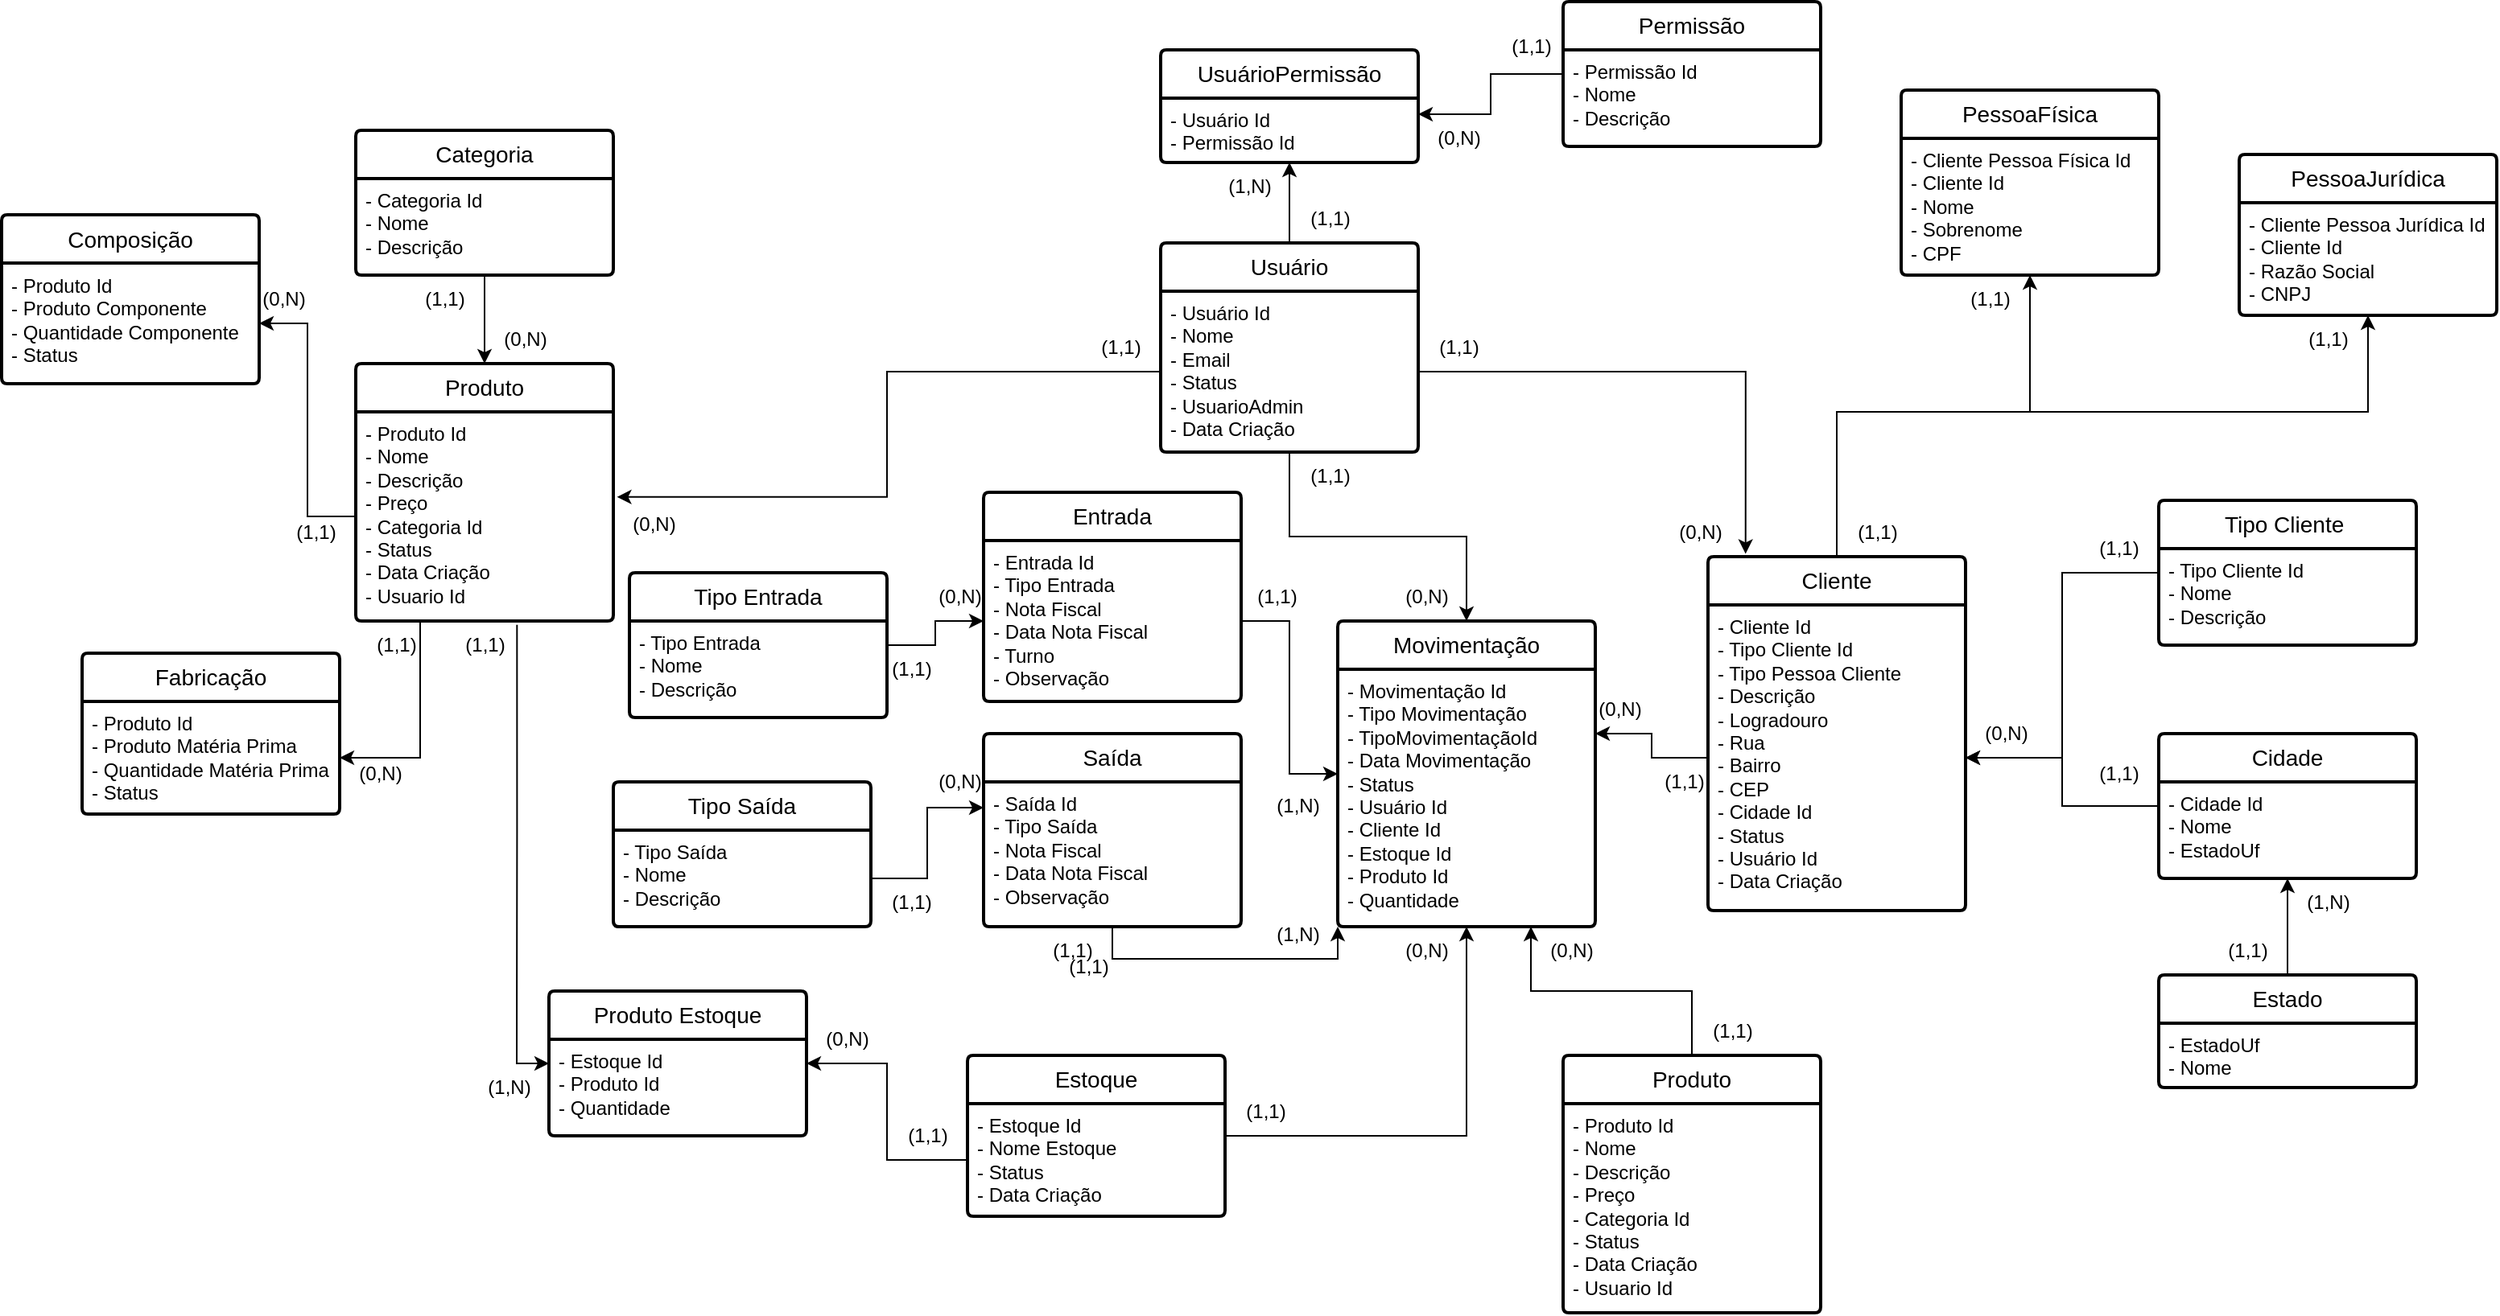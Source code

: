 <mxfile version="24.8.6">
  <diagram name="Página-1" id="4eZlmuM-PPHnIgkoYzvH">
    <mxGraphModel dx="1972" dy="869" grid="1" gridSize="10" guides="1" tooltips="1" connect="1" arrows="1" fold="1" page="1" pageScale="1" pageWidth="827" pageHeight="1169" math="0" shadow="0">
      <root>
        <mxCell id="0" />
        <mxCell id="1" parent="0" />
        <mxCell id="MiiJvJFt_deXrNNMKZHA-14" style="edgeStyle=orthogonalEdgeStyle;rounded=0;orthogonalLoop=1;jettySize=auto;html=1;" parent="1" source="nHZGqctwkZ7mky7nG77i-6" edge="1">
          <mxGeometry relative="1" as="geometry">
            <mxPoint x="810.0" y="145" as="targetPoint" />
          </mxGeometry>
        </mxCell>
        <mxCell id="nHZGqctwkZ7mky7nG77i-6" value="Usuário" style="swimlane;childLayout=stackLayout;horizontal=1;startSize=30;horizontalStack=0;rounded=1;fontSize=14;fontStyle=0;strokeWidth=2;resizeParent=0;resizeLast=1;shadow=0;dashed=0;align=center;arcSize=4;whiteSpace=wrap;html=1;" parent="1" vertex="1">
          <mxGeometry x="730" y="195" width="160" height="130" as="geometry" />
        </mxCell>
        <mxCell id="nHZGqctwkZ7mky7nG77i-7" value="- Usuário Id&lt;div&gt;- Nome&lt;/div&gt;&lt;div&gt;- Email&lt;/div&gt;&lt;div&gt;- Status&lt;/div&gt;&lt;div&gt;- UsuarioAdmin&lt;/div&gt;&lt;div&gt;- Data Criação&lt;/div&gt;" style="align=left;strokeColor=none;fillColor=none;spacingLeft=4;fontSize=12;verticalAlign=top;resizable=0;rotatable=0;part=1;html=1;" parent="nHZGqctwkZ7mky7nG77i-6" vertex="1">
          <mxGeometry y="30" width="160" height="100" as="geometry" />
        </mxCell>
        <mxCell id="MiiJvJFt_deXrNNMKZHA-13" style="edgeStyle=orthogonalEdgeStyle;rounded=0;orthogonalLoop=1;jettySize=auto;html=1;entryX=1;entryY=0.25;entryDx=0;entryDy=0;" parent="1" source="nHZGqctwkZ7mky7nG77i-13" target="nHZGqctwkZ7mky7nG77i-16" edge="1">
          <mxGeometry relative="1" as="geometry" />
        </mxCell>
        <mxCell id="nHZGqctwkZ7mky7nG77i-13" value="Permissão" style="swimlane;childLayout=stackLayout;horizontal=1;startSize=30;horizontalStack=0;rounded=1;fontSize=14;fontStyle=0;strokeWidth=2;resizeParent=0;resizeLast=1;shadow=0;dashed=0;align=center;arcSize=4;whiteSpace=wrap;html=1;" parent="1" vertex="1">
          <mxGeometry x="980" y="45" width="160" height="90" as="geometry" />
        </mxCell>
        <mxCell id="nHZGqctwkZ7mky7nG77i-14" value="- Permissão Id&lt;div&gt;- Nome&lt;/div&gt;&lt;div&gt;- Descrição&lt;/div&gt;" style="align=left;strokeColor=none;fillColor=none;spacingLeft=4;fontSize=12;verticalAlign=top;resizable=0;rotatable=0;part=1;html=1;" parent="nHZGqctwkZ7mky7nG77i-13" vertex="1">
          <mxGeometry y="30" width="160" height="60" as="geometry" />
        </mxCell>
        <mxCell id="nHZGqctwkZ7mky7nG77i-15" value="UsuárioPermissão" style="swimlane;childLayout=stackLayout;horizontal=1;startSize=30;horizontalStack=0;rounded=1;fontSize=14;fontStyle=0;strokeWidth=2;resizeParent=0;resizeLast=1;shadow=0;dashed=0;align=center;arcSize=4;whiteSpace=wrap;html=1;" parent="1" vertex="1">
          <mxGeometry x="730" y="75" width="160" height="70" as="geometry" />
        </mxCell>
        <mxCell id="nHZGqctwkZ7mky7nG77i-16" value="- Usuário Id&lt;div&gt;- Permissão Id&lt;/div&gt;" style="align=left;strokeColor=none;fillColor=none;spacingLeft=4;fontSize=12;verticalAlign=top;resizable=0;rotatable=0;part=1;html=1;" parent="nHZGqctwkZ7mky7nG77i-15" vertex="1">
          <mxGeometry y="30" width="160" height="40" as="geometry" />
        </mxCell>
        <mxCell id="kpnIY2pOmSA7c2ydr2NN-3" value="" style="edgeStyle=orthogonalEdgeStyle;rounded=0;orthogonalLoop=1;jettySize=auto;html=1;" edge="1" parent="1" source="nHZGqctwkZ7mky7nG77i-20" target="kpnIY2pOmSA7c2ydr2NN-1">
          <mxGeometry relative="1" as="geometry">
            <Array as="points">
              <mxPoint x="1150" y="300" />
              <mxPoint x="1270" y="300" />
            </Array>
          </mxGeometry>
        </mxCell>
        <mxCell id="kpnIY2pOmSA7c2ydr2NN-7" style="edgeStyle=orthogonalEdgeStyle;rounded=0;orthogonalLoop=1;jettySize=auto;html=1;exitX=0.5;exitY=0;exitDx=0;exitDy=0;" edge="1" parent="1" source="nHZGqctwkZ7mky7nG77i-20" target="kpnIY2pOmSA7c2ydr2NN-6">
          <mxGeometry relative="1" as="geometry">
            <Array as="points">
              <mxPoint x="1150" y="300" />
              <mxPoint x="1480" y="300" />
            </Array>
          </mxGeometry>
        </mxCell>
        <mxCell id="nHZGqctwkZ7mky7nG77i-20" value="Cliente" style="swimlane;childLayout=stackLayout;horizontal=1;startSize=30;horizontalStack=0;rounded=1;fontSize=14;fontStyle=0;strokeWidth=2;resizeParent=0;resizeLast=1;shadow=0;dashed=0;align=center;arcSize=4;whiteSpace=wrap;html=1;" parent="1" vertex="1">
          <mxGeometry x="1070" y="390" width="160" height="220" as="geometry" />
        </mxCell>
        <mxCell id="nHZGqctwkZ7mky7nG77i-21" value="- Cliente Id&lt;div&gt;- Tipo Cliente Id&lt;div&gt;- Tipo Pessoa Cliente&lt;/div&gt;&lt;div&gt;- Descrição&lt;/div&gt;&lt;div&gt;- Logradouro&lt;/div&gt;&lt;div&gt;- Rua&lt;/div&gt;&lt;div&gt;- Bairro&lt;/div&gt;&lt;div&gt;- CEP&lt;/div&gt;&lt;div&gt;- Cidade Id&lt;/div&gt;&lt;div&gt;- Status&lt;/div&gt;&lt;div&gt;- Usuário Id&lt;/div&gt;&lt;div&gt;&lt;span style=&quot;background-color: initial;&quot;&gt;- Data Criação&lt;/span&gt;&amp;nbsp;&lt;/div&gt;&lt;div&gt;&lt;br&gt;&lt;/div&gt;&lt;/div&gt;" style="align=left;strokeColor=none;fillColor=none;spacingLeft=4;fontSize=12;verticalAlign=top;resizable=0;rotatable=0;part=1;html=1;" parent="nHZGqctwkZ7mky7nG77i-20" vertex="1">
          <mxGeometry y="30" width="160" height="190" as="geometry" />
        </mxCell>
        <mxCell id="QyyUy4oXN8FV1IVaJ9Bp-29" style="edgeStyle=orthogonalEdgeStyle;rounded=0;orthogonalLoop=1;jettySize=auto;html=1;entryX=1;entryY=0.5;entryDx=0;entryDy=0;" parent="1" source="nHZGqctwkZ7mky7nG77i-23" target="nHZGqctwkZ7mky7nG77i-21" edge="1">
          <mxGeometry relative="1" as="geometry" />
        </mxCell>
        <mxCell id="nHZGqctwkZ7mky7nG77i-23" value="Tipo Cliente&amp;nbsp;" style="swimlane;childLayout=stackLayout;horizontal=1;startSize=30;horizontalStack=0;rounded=1;fontSize=14;fontStyle=0;strokeWidth=2;resizeParent=0;resizeLast=1;shadow=0;dashed=0;align=center;arcSize=4;whiteSpace=wrap;html=1;" parent="1" vertex="1">
          <mxGeometry x="1350" y="355" width="160" height="90" as="geometry" />
        </mxCell>
        <mxCell id="nHZGqctwkZ7mky7nG77i-24" value="- Tipo Cliente Id&lt;div&gt;- Nome&lt;/div&gt;&lt;div&gt;- Descrição&lt;/div&gt;" style="align=left;strokeColor=none;fillColor=none;spacingLeft=4;fontSize=12;verticalAlign=top;resizable=0;rotatable=0;part=1;html=1;" parent="nHZGqctwkZ7mky7nG77i-23" vertex="1">
          <mxGeometry y="30" width="160" height="60" as="geometry" />
        </mxCell>
        <mxCell id="MiiJvJFt_deXrNNMKZHA-29" style="edgeStyle=orthogonalEdgeStyle;rounded=0;orthogonalLoop=1;jettySize=auto;html=1;entryX=1;entryY=0.5;entryDx=0;entryDy=0;" parent="1" source="nHZGqctwkZ7mky7nG77i-26" target="nHZGqctwkZ7mky7nG77i-21" edge="1">
          <mxGeometry relative="1" as="geometry" />
        </mxCell>
        <mxCell id="nHZGqctwkZ7mky7nG77i-26" value="Cidade" style="swimlane;childLayout=stackLayout;horizontal=1;startSize=30;horizontalStack=0;rounded=1;fontSize=14;fontStyle=0;strokeWidth=2;resizeParent=0;resizeLast=1;shadow=0;dashed=0;align=center;arcSize=4;whiteSpace=wrap;html=1;" parent="1" vertex="1">
          <mxGeometry x="1350" y="500" width="160" height="90" as="geometry" />
        </mxCell>
        <mxCell id="nHZGqctwkZ7mky7nG77i-27" value="- Cidade Id&lt;div&gt;- Nome&lt;/div&gt;&lt;div&gt;- EstadoUf&lt;/div&gt;" style="align=left;strokeColor=none;fillColor=none;spacingLeft=4;fontSize=12;verticalAlign=top;resizable=0;rotatable=0;part=1;html=1;" parent="nHZGqctwkZ7mky7nG77i-26" vertex="1">
          <mxGeometry y="30" width="160" height="60" as="geometry" />
        </mxCell>
        <mxCell id="MiiJvJFt_deXrNNMKZHA-31" style="edgeStyle=orthogonalEdgeStyle;rounded=0;orthogonalLoop=1;jettySize=auto;html=1;entryX=0.5;entryY=1;entryDx=0;entryDy=0;" parent="1" source="nHZGqctwkZ7mky7nG77i-31" target="nHZGqctwkZ7mky7nG77i-27" edge="1">
          <mxGeometry relative="1" as="geometry" />
        </mxCell>
        <mxCell id="nHZGqctwkZ7mky7nG77i-31" value="Estado" style="swimlane;childLayout=stackLayout;horizontal=1;startSize=30;horizontalStack=0;rounded=1;fontSize=14;fontStyle=0;strokeWidth=2;resizeParent=0;resizeLast=1;shadow=0;dashed=0;align=center;arcSize=4;whiteSpace=wrap;html=1;" parent="1" vertex="1">
          <mxGeometry x="1350" y="650" width="160" height="70" as="geometry" />
        </mxCell>
        <mxCell id="nHZGqctwkZ7mky7nG77i-32" value="- EstadoUf&lt;div&gt;- Nome&lt;/div&gt;" style="align=left;strokeColor=none;fillColor=none;spacingLeft=4;fontSize=12;verticalAlign=top;resizable=0;rotatable=0;part=1;html=1;" parent="nHZGqctwkZ7mky7nG77i-31" vertex="1">
          <mxGeometry y="30" width="160" height="40" as="geometry" />
        </mxCell>
        <mxCell id="nHZGqctwkZ7mky7nG77i-35" value="Produto" style="swimlane;childLayout=stackLayout;horizontal=1;startSize=30;horizontalStack=0;rounded=1;fontSize=14;fontStyle=0;strokeWidth=2;resizeParent=0;resizeLast=1;shadow=0;dashed=0;align=center;arcSize=4;whiteSpace=wrap;html=1;" parent="1" vertex="1">
          <mxGeometry x="230" y="270" width="160" height="160" as="geometry" />
        </mxCell>
        <mxCell id="nHZGqctwkZ7mky7nG77i-36" value="- Produto Id&lt;div&gt;- Nome&lt;/div&gt;&lt;div&gt;- Descrição&lt;/div&gt;&lt;div&gt;- Preço&lt;/div&gt;&lt;div&gt;- Categoria Id&lt;/div&gt;&lt;div&gt;- Status&lt;/div&gt;&lt;div&gt;- Data Criação&lt;/div&gt;&lt;div&gt;- Usuario Id&lt;/div&gt;" style="align=left;strokeColor=none;fillColor=none;spacingLeft=4;fontSize=12;verticalAlign=top;resizable=0;rotatable=0;part=1;html=1;" parent="nHZGqctwkZ7mky7nG77i-35" vertex="1">
          <mxGeometry y="30" width="160" height="130" as="geometry" />
        </mxCell>
        <mxCell id="nHZGqctwkZ7mky7nG77i-41" value="Categoria" style="swimlane;childLayout=stackLayout;horizontal=1;startSize=30;horizontalStack=0;rounded=1;fontSize=14;fontStyle=0;strokeWidth=2;resizeParent=0;resizeLast=1;shadow=0;dashed=0;align=center;arcSize=4;whiteSpace=wrap;html=1;" parent="1" vertex="1">
          <mxGeometry x="230" y="125" width="160" height="90" as="geometry" />
        </mxCell>
        <mxCell id="nHZGqctwkZ7mky7nG77i-42" value="- Categoria Id&lt;div&gt;- Nome&lt;/div&gt;&lt;div&gt;- Descrição&lt;/div&gt;" style="align=left;strokeColor=none;fillColor=none;spacingLeft=4;fontSize=12;verticalAlign=top;resizable=0;rotatable=0;part=1;html=1;" parent="nHZGqctwkZ7mky7nG77i-41" vertex="1">
          <mxGeometry y="30" width="160" height="60" as="geometry" />
        </mxCell>
        <mxCell id="nHZGqctwkZ7mky7nG77i-45" value="Fabricação" style="swimlane;childLayout=stackLayout;horizontal=1;startSize=30;horizontalStack=0;rounded=1;fontSize=14;fontStyle=0;strokeWidth=2;resizeParent=0;resizeLast=1;shadow=0;dashed=0;align=center;arcSize=4;whiteSpace=wrap;html=1;" parent="1" vertex="1">
          <mxGeometry x="60" y="450" width="160" height="100" as="geometry" />
        </mxCell>
        <mxCell id="nHZGqctwkZ7mky7nG77i-46" value="- Produto Id&lt;div&gt;- Produto Matéria Prima&amp;nbsp;&lt;/div&gt;&lt;div&gt;- Quantidade Matéria Prima&lt;/div&gt;&lt;div&gt;- Status&lt;/div&gt;" style="align=left;strokeColor=none;fillColor=none;spacingLeft=4;fontSize=12;verticalAlign=top;resizable=0;rotatable=0;part=1;html=1;" parent="nHZGqctwkZ7mky7nG77i-45" vertex="1">
          <mxGeometry y="30" width="160" height="70" as="geometry" />
        </mxCell>
        <mxCell id="nHZGqctwkZ7mky7nG77i-49" value="Composição" style="swimlane;childLayout=stackLayout;horizontal=1;startSize=30;horizontalStack=0;rounded=1;fontSize=14;fontStyle=0;strokeWidth=2;resizeParent=0;resizeLast=1;shadow=0;dashed=0;align=center;arcSize=4;whiteSpace=wrap;html=1;" parent="1" vertex="1">
          <mxGeometry x="10" y="177.5" width="160" height="105" as="geometry" />
        </mxCell>
        <mxCell id="nHZGqctwkZ7mky7nG77i-50" value="- Produto Id&lt;div&gt;- Produto Componente&lt;/div&gt;&lt;div&gt;- Quantidade Componente&lt;/div&gt;&lt;div&gt;- Status&lt;/div&gt;" style="align=left;strokeColor=none;fillColor=none;spacingLeft=4;fontSize=12;verticalAlign=top;resizable=0;rotatable=0;part=1;html=1;" parent="nHZGqctwkZ7mky7nG77i-49" vertex="1">
          <mxGeometry y="30" width="160" height="75" as="geometry" />
        </mxCell>
        <mxCell id="nHZGqctwkZ7mky7nG77i-54" value="Entrada" style="swimlane;childLayout=stackLayout;horizontal=1;startSize=30;horizontalStack=0;rounded=1;fontSize=14;fontStyle=0;strokeWidth=2;resizeParent=0;resizeLast=1;shadow=0;dashed=0;align=center;arcSize=4;whiteSpace=wrap;html=1;" parent="1" vertex="1">
          <mxGeometry x="620" y="350" width="160" height="130" as="geometry" />
        </mxCell>
        <mxCell id="nHZGqctwkZ7mky7nG77i-55" value="- Entrada Id&lt;div&gt;- Tipo Entrada&lt;/div&gt;&lt;div&gt;- Nota Fiscal&lt;/div&gt;&lt;div&gt;- Data Nota Fiscal&lt;/div&gt;&lt;div&gt;- Turno&lt;/div&gt;&lt;div&gt;- Observação&lt;/div&gt;" style="align=left;strokeColor=none;fillColor=none;spacingLeft=4;fontSize=12;verticalAlign=top;resizable=0;rotatable=0;part=1;html=1;" parent="nHZGqctwkZ7mky7nG77i-54" vertex="1">
          <mxGeometry y="30" width="160" height="100" as="geometry" />
        </mxCell>
        <mxCell id="nHZGqctwkZ7mky7nG77i-57" value="Saída" style="swimlane;childLayout=stackLayout;horizontal=1;startSize=30;horizontalStack=0;rounded=1;fontSize=14;fontStyle=0;strokeWidth=2;resizeParent=0;resizeLast=1;shadow=0;dashed=0;align=center;arcSize=4;whiteSpace=wrap;html=1;" parent="1" vertex="1">
          <mxGeometry x="620" y="500" width="160" height="120" as="geometry" />
        </mxCell>
        <mxCell id="nHZGqctwkZ7mky7nG77i-58" value="- Saída Id&lt;div&gt;- Tipo Saída&lt;/div&gt;&lt;div&gt;- Nota Fiscal&lt;/div&gt;&lt;div&gt;- Data Nota Fiscal&lt;/div&gt;&lt;div&gt;- Observação&lt;/div&gt;" style="align=left;strokeColor=none;fillColor=none;spacingLeft=4;fontSize=12;verticalAlign=top;resizable=0;rotatable=0;part=1;html=1;" parent="nHZGqctwkZ7mky7nG77i-57" vertex="1">
          <mxGeometry y="30" width="160" height="90" as="geometry" />
        </mxCell>
        <mxCell id="MiiJvJFt_deXrNNMKZHA-20" style="edgeStyle=orthogonalEdgeStyle;rounded=0;orthogonalLoop=1;jettySize=auto;html=1;" parent="1" source="nHZGqctwkZ7mky7nG77i-60" target="nHZGqctwkZ7mky7nG77i-55" edge="1">
          <mxGeometry relative="1" as="geometry" />
        </mxCell>
        <mxCell id="nHZGqctwkZ7mky7nG77i-60" value="Tipo Entrada" style="swimlane;childLayout=stackLayout;horizontal=1;startSize=30;horizontalStack=0;rounded=1;fontSize=14;fontStyle=0;strokeWidth=2;resizeParent=0;resizeLast=1;shadow=0;dashed=0;align=center;arcSize=4;whiteSpace=wrap;html=1;" parent="1" vertex="1">
          <mxGeometry x="400" y="400" width="160" height="90" as="geometry" />
        </mxCell>
        <mxCell id="nHZGqctwkZ7mky7nG77i-61" value="- Tipo Entrada&lt;div&gt;- Nome&lt;/div&gt;&lt;div&gt;- Descrição&lt;/div&gt;" style="align=left;strokeColor=none;fillColor=none;spacingLeft=4;fontSize=12;verticalAlign=top;resizable=0;rotatable=0;part=1;html=1;" parent="nHZGqctwkZ7mky7nG77i-60" vertex="1">
          <mxGeometry y="30" width="160" height="60" as="geometry" />
        </mxCell>
        <mxCell id="nHZGqctwkZ7mky7nG77i-63" value="Tipo Saída" style="swimlane;childLayout=stackLayout;horizontal=1;startSize=30;horizontalStack=0;rounded=1;fontSize=14;fontStyle=0;strokeWidth=2;resizeParent=0;resizeLast=1;shadow=0;dashed=0;align=center;arcSize=4;whiteSpace=wrap;html=1;" parent="1" vertex="1">
          <mxGeometry x="390" y="530" width="160" height="90" as="geometry" />
        </mxCell>
        <mxCell id="nHZGqctwkZ7mky7nG77i-64" value="- Tipo Saída&lt;div&gt;- Nome&lt;/div&gt;&lt;div&gt;- Descrição&lt;/div&gt;" style="align=left;strokeColor=none;fillColor=none;spacingLeft=4;fontSize=12;verticalAlign=top;resizable=0;rotatable=0;part=1;html=1;" parent="nHZGqctwkZ7mky7nG77i-63" vertex="1">
          <mxGeometry y="30" width="160" height="60" as="geometry" />
        </mxCell>
        <mxCell id="nHZGqctwkZ7mky7nG77i-66" value="Movimentação" style="swimlane;childLayout=stackLayout;horizontal=1;startSize=30;horizontalStack=0;rounded=1;fontSize=14;fontStyle=0;strokeWidth=2;resizeParent=0;resizeLast=1;shadow=0;dashed=0;align=center;arcSize=4;whiteSpace=wrap;html=1;" parent="1" vertex="1">
          <mxGeometry x="840" y="430" width="160" height="190" as="geometry" />
        </mxCell>
        <mxCell id="nHZGqctwkZ7mky7nG77i-67" value="- Movimentação Id&lt;div&gt;- Tipo Movimentação&lt;/div&gt;&lt;div&gt;- TipoMovimentaçãoId&lt;/div&gt;&lt;div&gt;- Data Movimentação&lt;/div&gt;&lt;div&gt;- Status&lt;/div&gt;&lt;div&gt;- Usuário Id&lt;/div&gt;&lt;div&gt;- Cliente Id&lt;/div&gt;&lt;div&gt;- Estoque Id&lt;/div&gt;&lt;div&gt;- Produto Id&lt;/div&gt;&lt;div&gt;- Quantidade&lt;/div&gt;" style="align=left;strokeColor=none;fillColor=none;spacingLeft=4;fontSize=12;verticalAlign=top;resizable=0;rotatable=0;part=1;html=1;" parent="nHZGqctwkZ7mky7nG77i-66" vertex="1">
          <mxGeometry y="30" width="160" height="160" as="geometry" />
        </mxCell>
        <mxCell id="MiiJvJFt_deXrNNMKZHA-10" style="edgeStyle=orthogonalEdgeStyle;rounded=0;orthogonalLoop=1;jettySize=auto;html=1;entryX=0.5;entryY=1;entryDx=0;entryDy=0;" parent="1" source="QyyUy4oXN8FV1IVaJ9Bp-1" target="nHZGqctwkZ7mky7nG77i-67" edge="1">
          <mxGeometry relative="1" as="geometry" />
        </mxCell>
        <mxCell id="QyyUy4oXN8FV1IVaJ9Bp-1" value="Estoque" style="swimlane;childLayout=stackLayout;horizontal=1;startSize=30;horizontalStack=0;rounded=1;fontSize=14;fontStyle=0;strokeWidth=2;resizeParent=0;resizeLast=1;shadow=0;dashed=0;align=center;arcSize=4;whiteSpace=wrap;html=1;" parent="1" vertex="1">
          <mxGeometry x="610" y="700" width="160" height="100" as="geometry" />
        </mxCell>
        <mxCell id="QyyUy4oXN8FV1IVaJ9Bp-2" value="- Estoque Id&lt;div&gt;- Nome Estoque&lt;/div&gt;&lt;div&gt;- Status&lt;/div&gt;&lt;div&gt;- Data Criação&lt;/div&gt;" style="align=left;strokeColor=none;fillColor=none;spacingLeft=4;fontSize=12;verticalAlign=top;resizable=0;rotatable=0;part=1;html=1;" parent="QyyUy4oXN8FV1IVaJ9Bp-1" vertex="1">
          <mxGeometry y="30" width="160" height="70" as="geometry" />
        </mxCell>
        <mxCell id="QyyUy4oXN8FV1IVaJ9Bp-17" style="edgeStyle=orthogonalEdgeStyle;rounded=0;orthogonalLoop=1;jettySize=auto;html=1;entryX=0.146;entryY=-0.008;entryDx=0;entryDy=0;entryPerimeter=0;" parent="1" source="nHZGqctwkZ7mky7nG77i-7" target="nHZGqctwkZ7mky7nG77i-20" edge="1">
          <mxGeometry relative="1" as="geometry" />
        </mxCell>
        <mxCell id="QyyUy4oXN8FV1IVaJ9Bp-23" value="Produto Estoque" style="swimlane;childLayout=stackLayout;horizontal=1;startSize=30;horizontalStack=0;rounded=1;fontSize=14;fontStyle=0;strokeWidth=2;resizeParent=0;resizeLast=1;shadow=0;dashed=0;align=center;arcSize=4;whiteSpace=wrap;html=1;" parent="1" vertex="1">
          <mxGeometry x="350" y="660" width="160" height="90" as="geometry" />
        </mxCell>
        <mxCell id="QyyUy4oXN8FV1IVaJ9Bp-24" value="&lt;div&gt;&lt;span style=&quot;background-color: initial;&quot;&gt;- Estoque Id&lt;/span&gt;&lt;br&gt;&lt;/div&gt;&lt;div&gt;- Produto Id&lt;/div&gt;&lt;div&gt;- Quantidade&amp;nbsp;&lt;/div&gt;" style="align=left;strokeColor=none;fillColor=none;spacingLeft=4;fontSize=12;verticalAlign=top;resizable=0;rotatable=0;part=1;html=1;" parent="QyyUy4oXN8FV1IVaJ9Bp-23" vertex="1">
          <mxGeometry y="30" width="160" height="60" as="geometry" />
        </mxCell>
        <mxCell id="MiiJvJFt_deXrNNMKZHA-8" style="edgeStyle=orthogonalEdgeStyle;rounded=0;orthogonalLoop=1;jettySize=auto;html=1;" parent="1" source="nHZGqctwkZ7mky7nG77i-7" target="nHZGqctwkZ7mky7nG77i-66" edge="1">
          <mxGeometry relative="1" as="geometry" />
        </mxCell>
        <mxCell id="MiiJvJFt_deXrNNMKZHA-15" style="edgeStyle=orthogonalEdgeStyle;rounded=0;orthogonalLoop=1;jettySize=auto;html=1;entryX=0;entryY=0.5;entryDx=0;entryDy=0;" parent="1" source="nHZGqctwkZ7mky7nG77i-55" target="nHZGqctwkZ7mky7nG77i-66" edge="1">
          <mxGeometry relative="1" as="geometry" />
        </mxCell>
        <mxCell id="MiiJvJFt_deXrNNMKZHA-17" style="edgeStyle=orthogonalEdgeStyle;rounded=0;orthogonalLoop=1;jettySize=auto;html=1;entryX=0;entryY=1;entryDx=0;entryDy=0;exitX=0.5;exitY=1;exitDx=0;exitDy=0;" parent="1" source="nHZGqctwkZ7mky7nG77i-58" target="nHZGqctwkZ7mky7nG77i-67" edge="1">
          <mxGeometry relative="1" as="geometry" />
        </mxCell>
        <mxCell id="MiiJvJFt_deXrNNMKZHA-19" style="edgeStyle=orthogonalEdgeStyle;rounded=0;orthogonalLoop=1;jettySize=auto;html=1;entryX=0;entryY=0.178;entryDx=0;entryDy=0;entryPerimeter=0;" parent="1" source="nHZGqctwkZ7mky7nG77i-64" target="nHZGqctwkZ7mky7nG77i-58" edge="1">
          <mxGeometry relative="1" as="geometry" />
        </mxCell>
        <mxCell id="MiiJvJFt_deXrNNMKZHA-23" style="edgeStyle=orthogonalEdgeStyle;rounded=0;orthogonalLoop=1;jettySize=auto;html=1;entryX=1;entryY=0.25;entryDx=0;entryDy=0;" parent="1" source="QyyUy4oXN8FV1IVaJ9Bp-2" target="QyyUy4oXN8FV1IVaJ9Bp-24" edge="1">
          <mxGeometry relative="1" as="geometry" />
        </mxCell>
        <mxCell id="MiiJvJFt_deXrNNMKZHA-24" style="edgeStyle=orthogonalEdgeStyle;rounded=0;orthogonalLoop=1;jettySize=auto;html=1;entryX=0;entryY=0.25;entryDx=0;entryDy=0;exitX=0.626;exitY=1.018;exitDx=0;exitDy=0;exitPerimeter=0;" parent="1" source="nHZGqctwkZ7mky7nG77i-36" target="QyyUy4oXN8FV1IVaJ9Bp-24" edge="1">
          <mxGeometry relative="1" as="geometry" />
        </mxCell>
        <mxCell id="MiiJvJFt_deXrNNMKZHA-26" style="edgeStyle=orthogonalEdgeStyle;rounded=0;orthogonalLoop=1;jettySize=auto;html=1;" parent="1" source="nHZGqctwkZ7mky7nG77i-42" target="nHZGqctwkZ7mky7nG77i-35" edge="1">
          <mxGeometry relative="1" as="geometry" />
        </mxCell>
        <mxCell id="MiiJvJFt_deXrNNMKZHA-27" style="edgeStyle=orthogonalEdgeStyle;rounded=0;orthogonalLoop=1;jettySize=auto;html=1;entryX=1;entryY=0.5;entryDx=0;entryDy=0;" parent="1" source="nHZGqctwkZ7mky7nG77i-36" target="nHZGqctwkZ7mky7nG77i-50" edge="1">
          <mxGeometry relative="1" as="geometry" />
        </mxCell>
        <mxCell id="MiiJvJFt_deXrNNMKZHA-28" style="edgeStyle=orthogonalEdgeStyle;rounded=0;orthogonalLoop=1;jettySize=auto;html=1;entryX=1;entryY=0.5;entryDx=0;entryDy=0;exitX=0.25;exitY=1;exitDx=0;exitDy=0;" parent="1" source="nHZGqctwkZ7mky7nG77i-36" target="nHZGqctwkZ7mky7nG77i-46" edge="1">
          <mxGeometry relative="1" as="geometry">
            <mxPoint x="280" y="540" as="targetPoint" />
            <Array as="points">
              <mxPoint x="270" y="515" />
            </Array>
          </mxGeometry>
        </mxCell>
        <mxCell id="MiiJvJFt_deXrNNMKZHA-32" style="edgeStyle=orthogonalEdgeStyle;rounded=0;orthogonalLoop=1;jettySize=auto;html=1;entryX=1;entryY=0.25;entryDx=0;entryDy=0;" parent="1" source="nHZGqctwkZ7mky7nG77i-21" target="nHZGqctwkZ7mky7nG77i-67" edge="1">
          <mxGeometry relative="1" as="geometry" />
        </mxCell>
        <mxCell id="EVVHANk07DyD7mJkFUSA-3" style="edgeStyle=orthogonalEdgeStyle;rounded=0;orthogonalLoop=1;jettySize=auto;html=1;entryX=0.75;entryY=1;entryDx=0;entryDy=0;" parent="1" source="EVVHANk07DyD7mJkFUSA-1" edge="1" target="nHZGqctwkZ7mky7nG77i-67">
          <mxGeometry relative="1" as="geometry">
            <mxPoint x="920" y="620" as="targetPoint" />
          </mxGeometry>
        </mxCell>
        <mxCell id="EVVHANk07DyD7mJkFUSA-1" value="Produto" style="swimlane;childLayout=stackLayout;horizontal=1;startSize=30;horizontalStack=0;rounded=1;fontSize=14;fontStyle=0;strokeWidth=2;resizeParent=0;resizeLast=1;shadow=0;dashed=0;align=center;arcSize=4;whiteSpace=wrap;html=1;" parent="1" vertex="1">
          <mxGeometry x="980" y="700" width="160" height="160" as="geometry" />
        </mxCell>
        <mxCell id="EVVHANk07DyD7mJkFUSA-2" value="- Produto Id&lt;div&gt;- Nome&lt;/div&gt;&lt;div&gt;- Descrição&lt;/div&gt;&lt;div&gt;- Preço&lt;/div&gt;&lt;div&gt;- Categoria Id&lt;/div&gt;&lt;div&gt;- Status&lt;/div&gt;&lt;div&gt;- Data Criação&lt;/div&gt;&lt;div&gt;- Usuario Id&lt;/div&gt;" style="align=left;strokeColor=none;fillColor=none;spacingLeft=4;fontSize=12;verticalAlign=top;resizable=0;rotatable=0;part=1;html=1;" parent="EVVHANk07DyD7mJkFUSA-1" vertex="1">
          <mxGeometry y="30" width="160" height="130" as="geometry" />
        </mxCell>
        <mxCell id="kpnIY2pOmSA7c2ydr2NN-1" value="PessoaFísica" style="swimlane;childLayout=stackLayout;horizontal=1;startSize=30;horizontalStack=0;rounded=1;fontSize=14;fontStyle=0;strokeWidth=2;resizeParent=0;resizeLast=1;shadow=0;dashed=0;align=center;arcSize=4;whiteSpace=wrap;html=1;" vertex="1" parent="1">
          <mxGeometry x="1190" y="100" width="160" height="115" as="geometry" />
        </mxCell>
        <mxCell id="kpnIY2pOmSA7c2ydr2NN-2" value="- Cliente Pessoa Física Id&lt;div&gt;- Cliente Id&lt;div&gt;- Nome&lt;/div&gt;&lt;div&gt;- Sobrenome&lt;/div&gt;&lt;div&gt;- CPF&lt;/div&gt;&lt;div&gt;&lt;br&gt;&lt;/div&gt;&lt;/div&gt;" style="align=left;strokeColor=none;fillColor=none;spacingLeft=4;fontSize=12;verticalAlign=top;resizable=0;rotatable=0;part=1;html=1;" vertex="1" parent="kpnIY2pOmSA7c2ydr2NN-1">
          <mxGeometry y="30" width="160" height="85" as="geometry" />
        </mxCell>
        <mxCell id="kpnIY2pOmSA7c2ydr2NN-5" value="PessoaJurídica" style="swimlane;childLayout=stackLayout;horizontal=1;startSize=30;horizontalStack=0;rounded=1;fontSize=14;fontStyle=0;strokeWidth=2;resizeParent=0;resizeLast=1;shadow=0;dashed=0;align=center;arcSize=4;whiteSpace=wrap;html=1;" vertex="1" parent="1">
          <mxGeometry x="1400" y="140" width="160" height="100" as="geometry" />
        </mxCell>
        <mxCell id="kpnIY2pOmSA7c2ydr2NN-6" value="- Cliente Pessoa Jurídica Id&lt;div&gt;- Cliente Id&lt;div&gt;- Razão Social&lt;/div&gt;&lt;div&gt;- CNPJ&lt;/div&gt;&lt;/div&gt;" style="align=left;strokeColor=none;fillColor=none;spacingLeft=4;fontSize=12;verticalAlign=top;resizable=0;rotatable=0;part=1;html=1;" vertex="1" parent="kpnIY2pOmSA7c2ydr2NN-5">
          <mxGeometry y="30" width="160" height="70" as="geometry" />
        </mxCell>
        <mxCell id="kpnIY2pOmSA7c2ydr2NN-8" value="(1,1)" style="text;html=1;align=center;verticalAlign=middle;resizable=0;points=[];autosize=1;strokeColor=none;fillColor=none;" vertex="1" parent="1">
          <mxGeometry x="935" y="58" width="50" height="30" as="geometry" />
        </mxCell>
        <mxCell id="kpnIY2pOmSA7c2ydr2NN-9" value="(0,N)" style="text;html=1;align=center;verticalAlign=middle;resizable=0;points=[];autosize=1;strokeColor=none;fillColor=none;" vertex="1" parent="1">
          <mxGeometry x="890" y="115" width="50" height="30" as="geometry" />
        </mxCell>
        <mxCell id="kpnIY2pOmSA7c2ydr2NN-10" value="(1,1)" style="text;html=1;align=center;verticalAlign=middle;resizable=0;points=[];autosize=1;strokeColor=none;fillColor=none;" vertex="1" parent="1">
          <mxGeometry x="810" y="165" width="50" height="30" as="geometry" />
        </mxCell>
        <mxCell id="kpnIY2pOmSA7c2ydr2NN-11" value="(1,N)" style="text;html=1;align=center;verticalAlign=middle;resizable=0;points=[];autosize=1;strokeColor=none;fillColor=none;" vertex="1" parent="1">
          <mxGeometry x="760" y="145" width="50" height="30" as="geometry" />
        </mxCell>
        <mxCell id="kpnIY2pOmSA7c2ydr2NN-13" value="(1,1)" style="text;html=1;align=center;verticalAlign=middle;resizable=0;points=[];autosize=1;strokeColor=none;fillColor=none;" vertex="1" parent="1">
          <mxGeometry x="890" y="245" width="50" height="30" as="geometry" />
        </mxCell>
        <mxCell id="kpnIY2pOmSA7c2ydr2NN-14" value="(0,N)" style="text;html=1;align=center;verticalAlign=middle;resizable=0;points=[];autosize=1;strokeColor=none;fillColor=none;" vertex="1" parent="1">
          <mxGeometry x="1040" y="360" width="50" height="30" as="geometry" />
        </mxCell>
        <mxCell id="kpnIY2pOmSA7c2ydr2NN-15" value="(0,N)" style="text;html=1;align=center;verticalAlign=middle;resizable=0;points=[];autosize=1;strokeColor=none;fillColor=none;" vertex="1" parent="1">
          <mxGeometry x="870" y="400" width="50" height="30" as="geometry" />
        </mxCell>
        <mxCell id="kpnIY2pOmSA7c2ydr2NN-16" value="(1,1)" style="text;html=1;align=center;verticalAlign=middle;resizable=0;points=[];autosize=1;strokeColor=none;fillColor=none;" vertex="1" parent="1">
          <mxGeometry x="810" y="325" width="50" height="30" as="geometry" />
        </mxCell>
        <mxCell id="kpnIY2pOmSA7c2ydr2NN-17" style="edgeStyle=orthogonalEdgeStyle;rounded=0;orthogonalLoop=1;jettySize=auto;html=1;entryX=1.014;entryY=0.407;entryDx=0;entryDy=0;entryPerimeter=0;" edge="1" parent="1" source="nHZGqctwkZ7mky7nG77i-7" target="nHZGqctwkZ7mky7nG77i-36">
          <mxGeometry relative="1" as="geometry" />
        </mxCell>
        <mxCell id="kpnIY2pOmSA7c2ydr2NN-18" value="(1,1)" style="text;html=1;align=center;verticalAlign=middle;resizable=0;points=[];autosize=1;strokeColor=none;fillColor=none;" vertex="1" parent="1">
          <mxGeometry x="680" y="245" width="50" height="30" as="geometry" />
        </mxCell>
        <mxCell id="kpnIY2pOmSA7c2ydr2NN-19" value="(0,N)" style="text;html=1;align=center;verticalAlign=middle;resizable=0;points=[];autosize=1;strokeColor=none;fillColor=none;" vertex="1" parent="1">
          <mxGeometry x="390" y="355" width="50" height="30" as="geometry" />
        </mxCell>
        <mxCell id="kpnIY2pOmSA7c2ydr2NN-20" value="(1,1)" style="text;html=1;align=center;verticalAlign=middle;resizable=0;points=[];autosize=1;strokeColor=none;fillColor=none;" vertex="1" parent="1">
          <mxGeometry x="260" y="215" width="50" height="30" as="geometry" />
        </mxCell>
        <mxCell id="kpnIY2pOmSA7c2ydr2NN-21" value="(0,N)" style="text;html=1;align=center;verticalAlign=middle;resizable=0;points=[];autosize=1;strokeColor=none;fillColor=none;" vertex="1" parent="1">
          <mxGeometry x="310" y="240" width="50" height="30" as="geometry" />
        </mxCell>
        <mxCell id="kpnIY2pOmSA7c2ydr2NN-22" value="(1,1)" style="text;html=1;align=center;verticalAlign=middle;resizable=0;points=[];autosize=1;strokeColor=none;fillColor=none;" vertex="1" parent="1">
          <mxGeometry x="180" y="360" width="50" height="30" as="geometry" />
        </mxCell>
        <mxCell id="kpnIY2pOmSA7c2ydr2NN-23" value="(0,N)" style="text;html=1;align=center;verticalAlign=middle;resizable=0;points=[];autosize=1;strokeColor=none;fillColor=none;" vertex="1" parent="1">
          <mxGeometry x="160" y="215" width="50" height="30" as="geometry" />
        </mxCell>
        <mxCell id="kpnIY2pOmSA7c2ydr2NN-24" value="(1,1)" style="text;html=1;align=center;verticalAlign=middle;resizable=0;points=[];autosize=1;strokeColor=none;fillColor=none;" vertex="1" parent="1">
          <mxGeometry x="230" y="430" width="50" height="30" as="geometry" />
        </mxCell>
        <mxCell id="kpnIY2pOmSA7c2ydr2NN-25" value="(0,N)" style="text;html=1;align=center;verticalAlign=middle;resizable=0;points=[];autosize=1;strokeColor=none;fillColor=none;" vertex="1" parent="1">
          <mxGeometry x="220" y="510" width="50" height="30" as="geometry" />
        </mxCell>
        <mxCell id="kpnIY2pOmSA7c2ydr2NN-26" value="(1,1)" style="text;html=1;align=center;verticalAlign=middle;resizable=0;points=[];autosize=1;strokeColor=none;fillColor=none;" vertex="1" parent="1">
          <mxGeometry x="285" y="430" width="50" height="30" as="geometry" />
        </mxCell>
        <mxCell id="kpnIY2pOmSA7c2ydr2NN-27" value="(1,N)" style="text;html=1;align=center;verticalAlign=middle;resizable=0;points=[];autosize=1;strokeColor=none;fillColor=none;" vertex="1" parent="1">
          <mxGeometry x="300" y="705" width="50" height="30" as="geometry" />
        </mxCell>
        <mxCell id="kpnIY2pOmSA7c2ydr2NN-28" value="(1,1)" style="text;html=1;align=center;verticalAlign=middle;resizable=0;points=[];autosize=1;strokeColor=none;fillColor=none;" vertex="1" parent="1">
          <mxGeometry x="560" y="735" width="50" height="30" as="geometry" />
        </mxCell>
        <mxCell id="kpnIY2pOmSA7c2ydr2NN-29" value="(0,N)" style="text;html=1;align=center;verticalAlign=middle;resizable=0;points=[];autosize=1;strokeColor=none;fillColor=none;" vertex="1" parent="1">
          <mxGeometry x="510" y="675" width="50" height="30" as="geometry" />
        </mxCell>
        <mxCell id="kpnIY2pOmSA7c2ydr2NN-30" value="(0,N)" style="text;html=1;align=center;verticalAlign=middle;resizable=0;points=[];autosize=1;strokeColor=none;fillColor=none;" vertex="1" parent="1">
          <mxGeometry x="870" y="620" width="50" height="30" as="geometry" />
        </mxCell>
        <mxCell id="kpnIY2pOmSA7c2ydr2NN-31" value="(1,1)" style="text;html=1;align=center;verticalAlign=middle;resizable=0;points=[];autosize=1;strokeColor=none;fillColor=none;" vertex="1" parent="1">
          <mxGeometry x="770" y="720" width="50" height="30" as="geometry" />
        </mxCell>
        <mxCell id="kpnIY2pOmSA7c2ydr2NN-34" value="(0,N)" style="text;html=1;align=center;verticalAlign=middle;resizable=0;points=[];autosize=1;strokeColor=none;fillColor=none;" vertex="1" parent="1">
          <mxGeometry x="960" y="620" width="50" height="30" as="geometry" />
        </mxCell>
        <mxCell id="kpnIY2pOmSA7c2ydr2NN-35" value="(1,1)" style="text;html=1;align=center;verticalAlign=middle;resizable=0;points=[];autosize=1;strokeColor=none;fillColor=none;" vertex="1" parent="1">
          <mxGeometry x="1060" y="670" width="50" height="30" as="geometry" />
        </mxCell>
        <mxCell id="kpnIY2pOmSA7c2ydr2NN-36" value="(1,1)" style="text;html=1;align=center;verticalAlign=middle;resizable=0;points=[];autosize=1;strokeColor=none;fillColor=none;" vertex="1" parent="1">
          <mxGeometry x="650" y="620" width="50" height="30" as="geometry" />
        </mxCell>
        <mxCell id="kpnIY2pOmSA7c2ydr2NN-37" value="(1,N)" style="text;html=1;align=center;verticalAlign=middle;resizable=0;points=[];autosize=1;strokeColor=none;fillColor=none;" vertex="1" parent="1">
          <mxGeometry x="790" y="610" width="50" height="30" as="geometry" />
        </mxCell>
        <mxCell id="kpnIY2pOmSA7c2ydr2NN-38" value="(1,1)" style="text;html=1;align=center;verticalAlign=middle;resizable=0;points=[];autosize=1;strokeColor=none;fillColor=none;" vertex="1" parent="1">
          <mxGeometry x="777" y="400" width="50" height="30" as="geometry" />
        </mxCell>
        <mxCell id="kpnIY2pOmSA7c2ydr2NN-39" value="(1,N)" style="text;html=1;align=center;verticalAlign=middle;resizable=0;points=[];autosize=1;strokeColor=none;fillColor=none;" vertex="1" parent="1">
          <mxGeometry x="790" y="530" width="50" height="30" as="geometry" />
        </mxCell>
        <mxCell id="kpnIY2pOmSA7c2ydr2NN-40" value="(1,1)" style="text;html=1;align=center;verticalAlign=middle;resizable=0;points=[];autosize=1;strokeColor=none;fillColor=none;" vertex="1" parent="1">
          <mxGeometry x="550" y="590" width="50" height="30" as="geometry" />
        </mxCell>
        <mxCell id="kpnIY2pOmSA7c2ydr2NN-41" value="(1,1)" style="text;html=1;align=center;verticalAlign=middle;resizable=0;points=[];autosize=1;strokeColor=none;fillColor=none;" vertex="1" parent="1">
          <mxGeometry x="550" y="445" width="50" height="30" as="geometry" />
        </mxCell>
        <mxCell id="kpnIY2pOmSA7c2ydr2NN-42" value="(0,N)" style="text;html=1;align=center;verticalAlign=middle;resizable=0;points=[];autosize=1;strokeColor=none;fillColor=none;" vertex="1" parent="1">
          <mxGeometry x="580" y="400" width="50" height="30" as="geometry" />
        </mxCell>
        <mxCell id="kpnIY2pOmSA7c2ydr2NN-43" value="(0,N)" style="text;html=1;align=center;verticalAlign=middle;resizable=0;points=[];autosize=1;strokeColor=none;fillColor=none;" vertex="1" parent="1">
          <mxGeometry x="580" y="515" width="50" height="30" as="geometry" />
        </mxCell>
        <mxCell id="kpnIY2pOmSA7c2ydr2NN-45" value="(1,1)" style="text;html=1;align=center;verticalAlign=middle;resizable=0;points=[];autosize=1;strokeColor=none;fillColor=none;" vertex="1" parent="1">
          <mxGeometry x="660" y="630" width="50" height="30" as="geometry" />
        </mxCell>
        <mxCell id="kpnIY2pOmSA7c2ydr2NN-46" value="(1,1)" style="text;html=1;align=center;verticalAlign=middle;resizable=0;points=[];autosize=1;strokeColor=none;fillColor=none;" vertex="1" parent="1">
          <mxGeometry x="1030" y="515" width="50" height="30" as="geometry" />
        </mxCell>
        <mxCell id="kpnIY2pOmSA7c2ydr2NN-47" value="(0,N)" style="text;html=1;align=center;verticalAlign=middle;resizable=0;points=[];autosize=1;strokeColor=none;fillColor=none;" vertex="1" parent="1">
          <mxGeometry x="990" y="470" width="50" height="30" as="geometry" />
        </mxCell>
        <mxCell id="kpnIY2pOmSA7c2ydr2NN-48" value="(1,1)" style="text;html=1;align=center;verticalAlign=middle;resizable=0;points=[];autosize=1;strokeColor=none;fillColor=none;" vertex="1" parent="1">
          <mxGeometry x="1150" y="360" width="50" height="30" as="geometry" />
        </mxCell>
        <mxCell id="kpnIY2pOmSA7c2ydr2NN-49" value="(1,1)" style="text;html=1;align=center;verticalAlign=middle;resizable=0;points=[];autosize=1;strokeColor=none;fillColor=none;" vertex="1" parent="1">
          <mxGeometry x="1220" y="215" width="50" height="30" as="geometry" />
        </mxCell>
        <mxCell id="kpnIY2pOmSA7c2ydr2NN-50" value="(1,1)" style="text;html=1;align=center;verticalAlign=middle;resizable=0;points=[];autosize=1;strokeColor=none;fillColor=none;" vertex="1" parent="1">
          <mxGeometry x="1430" y="240" width="50" height="30" as="geometry" />
        </mxCell>
        <mxCell id="kpnIY2pOmSA7c2ydr2NN-51" value="(0,N)" style="text;html=1;align=center;verticalAlign=middle;resizable=0;points=[];autosize=1;strokeColor=none;fillColor=none;" vertex="1" parent="1">
          <mxGeometry x="1230" y="485" width="50" height="30" as="geometry" />
        </mxCell>
        <mxCell id="kpnIY2pOmSA7c2ydr2NN-55" value="(1,1)" style="text;html=1;align=center;verticalAlign=middle;resizable=0;points=[];autosize=1;strokeColor=none;fillColor=none;" vertex="1" parent="1">
          <mxGeometry x="1300" y="370" width="50" height="30" as="geometry" />
        </mxCell>
        <mxCell id="kpnIY2pOmSA7c2ydr2NN-56" value="(1,1)" style="text;html=1;align=center;verticalAlign=middle;resizable=0;points=[];autosize=1;strokeColor=none;fillColor=none;" vertex="1" parent="1">
          <mxGeometry x="1300" y="510" width="50" height="30" as="geometry" />
        </mxCell>
        <mxCell id="kpnIY2pOmSA7c2ydr2NN-57" value="(1,N)" style="text;html=1;align=center;verticalAlign=middle;resizable=0;points=[];autosize=1;strokeColor=none;fillColor=none;" vertex="1" parent="1">
          <mxGeometry x="1430" y="590" width="50" height="30" as="geometry" />
        </mxCell>
        <mxCell id="kpnIY2pOmSA7c2ydr2NN-58" value="(1,1)" style="text;html=1;align=center;verticalAlign=middle;resizable=0;points=[];autosize=1;strokeColor=none;fillColor=none;" vertex="1" parent="1">
          <mxGeometry x="1380" y="620" width="50" height="30" as="geometry" />
        </mxCell>
      </root>
    </mxGraphModel>
  </diagram>
</mxfile>
